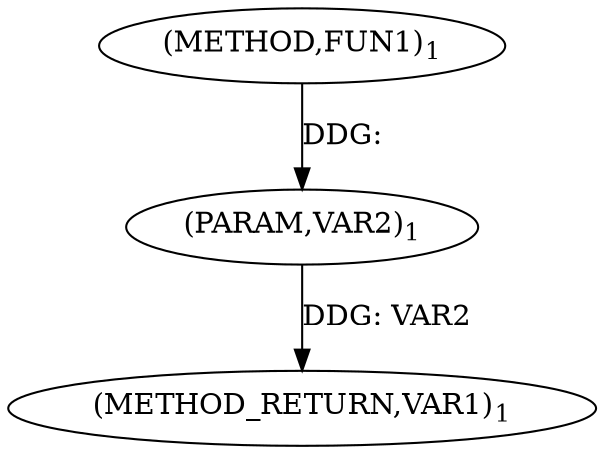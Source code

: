 digraph "FUN1" {  
"8" [label = <(METHOD,FUN1)<SUB>1</SUB>> ]
"11" [label = <(METHOD_RETURN,VAR1)<SUB>1</SUB>> ]
"9" [label = <(PARAM,VAR2)<SUB>1</SUB>> ]
  "9" -> "11"  [ label = "DDG: VAR2"] 
  "8" -> "9"  [ label = "DDG: "] 
}
